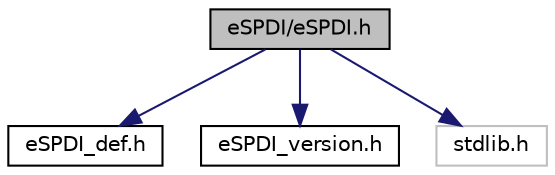 digraph "eSPDI/eSPDI.h"
{
  edge [fontname="Helvetica",fontsize="10",labelfontname="Helvetica",labelfontsize="10"];
  node [fontname="Helvetica",fontsize="10",shape=record];
  Node1 [label="eSPDI/eSPDI.h",height=0.2,width=0.4,color="black", fillcolor="grey75", style="filled", fontcolor="black"];
  Node1 -> Node2 [color="midnightblue",fontsize="10",style="solid",fontname="Helvetica"];
  Node2 [label="eSPDI_def.h",height=0.2,width=0.4,color="black", fillcolor="white", style="filled",URL="$e_s_p_d_i__def_8h.html",tooltip="error/data type definitions "];
  Node1 -> Node3 [color="midnightblue",fontsize="10",style="solid",fontname="Helvetica"];
  Node3 [label="eSPDI_version.h",height=0.2,width=0.4,color="black", fillcolor="white", style="filled",URL="$e_s_p_d_i__version_8h_source.html"];
  Node1 -> Node4 [color="midnightblue",fontsize="10",style="solid",fontname="Helvetica"];
  Node4 [label="stdlib.h",height=0.2,width=0.4,color="grey75", fillcolor="white", style="filled"];
}

